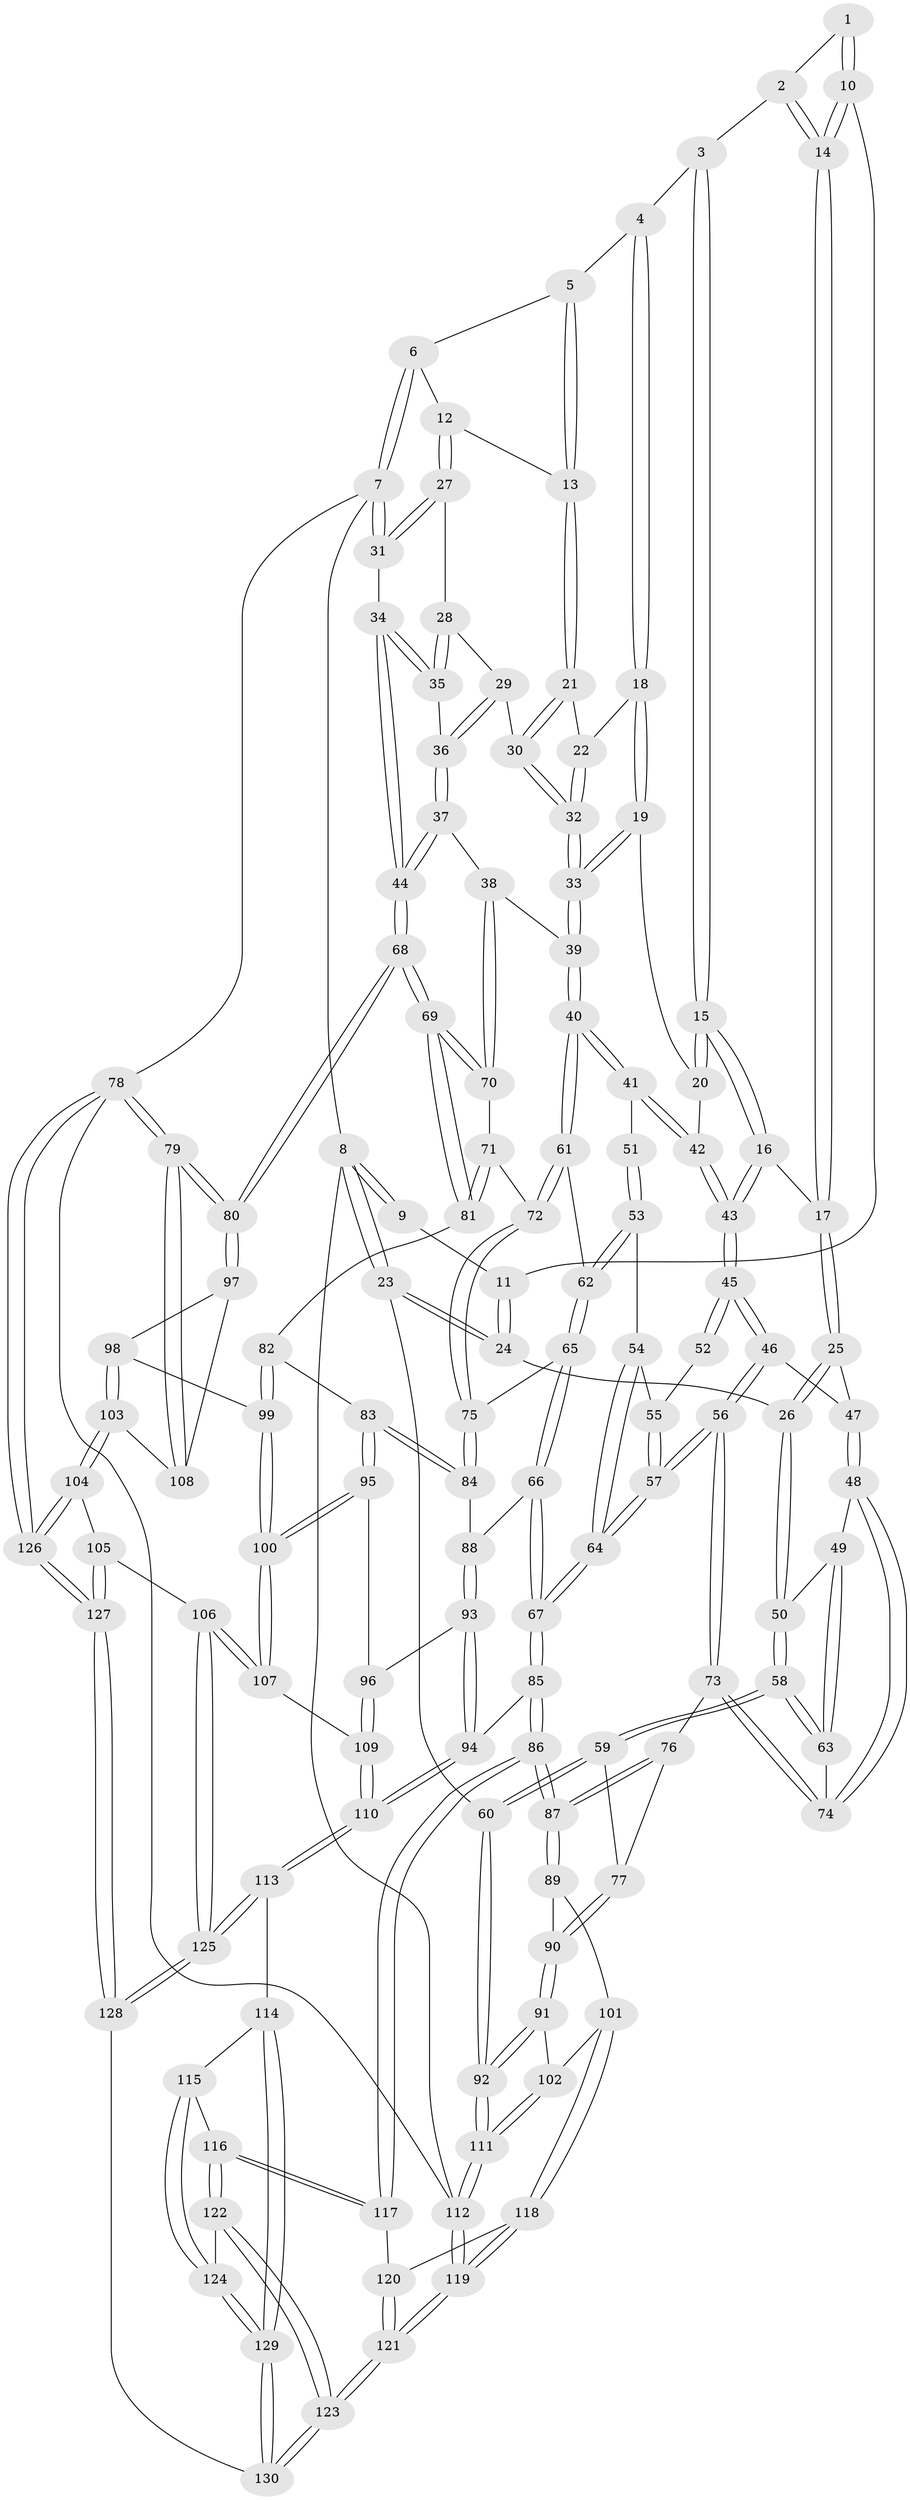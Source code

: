 // coarse degree distribution, {3: 0.18461538461538463, 4: 0.3384615384615385, 5: 0.26153846153846155, 6: 0.13846153846153847, 8: 0.015384615384615385, 2: 0.046153846153846156, 7: 0.015384615384615385}
// Generated by graph-tools (version 1.1) at 2025/07/03/04/25 22:07:02]
// undirected, 130 vertices, 322 edges
graph export_dot {
graph [start="1"]
  node [color=gray90,style=filled];
  1 [pos="+0.2794899731762183+0"];
  2 [pos="+0.3493004724113935+0"];
  3 [pos="+0.35137797152813033+0"];
  4 [pos="+0.6555755833758641+0"];
  5 [pos="+0.6891414658265372+0"];
  6 [pos="+0.9122893350981848+0"];
  7 [pos="+1+0"];
  8 [pos="+0+0"];
  9 [pos="+0.1453934870100201+0"];
  10 [pos="+0.2043846121558102+0.04805523073928927"];
  11 [pos="+0.12495453161970567+0.10087443817947986"];
  12 [pos="+0.9107548344264339+0.08768106793680609"];
  13 [pos="+0.8579913072869861+0.08191587004415378"];
  14 [pos="+0.25128102061908697+0.15242428051080642"];
  15 [pos="+0.4034720140711223+0.21599841574641873"];
  16 [pos="+0.4020518015875444+0.21773542010133282"];
  17 [pos="+0.27009697833971086+0.21019017956439895"];
  18 [pos="+0.6555980586354065+0"];
  19 [pos="+0.5422662137461035+0.17588282836946884"];
  20 [pos="+0.5326954011445438+0.17933005742441713"];
  21 [pos="+0.7598297806790654+0.10593442639109761"];
  22 [pos="+0.7402984483800081+0.09686870081261625"];
  23 [pos="+0+0.15861553465214562"];
  24 [pos="+0.004544649471935091+0.2209033317677596"];
  25 [pos="+0.13348827499680693+0.2577573746621798"];
  26 [pos="+0.08266309435359655+0.2599575623079217"];
  27 [pos="+0.9208582524222843+0.10315897904411221"];
  28 [pos="+0.9048676165580795+0.15437010632395734"];
  29 [pos="+0.8437885925158393+0.20344047075159477"];
  30 [pos="+0.8327793186304966+0.19806932647937023"];
  31 [pos="+1+0.0922370792207618"];
  32 [pos="+0.6984227722572787+0.24019502674113966"];
  33 [pos="+0.6764763976599574+0.2666250054156368"];
  34 [pos="+1+0.28533593036634514"];
  35 [pos="+1+0.2505200458352326"];
  36 [pos="+0.8603081189132823+0.3019134873941972"];
  37 [pos="+0.8429489588408196+0.34270433713063786"];
  38 [pos="+0.7954673126540823+0.37325438199425"];
  39 [pos="+0.7034093357773195+0.36289307113963903"];
  40 [pos="+0.6857375211963175+0.3791205170053744"];
  41 [pos="+0.6198264378547589+0.3700479754230582"];
  42 [pos="+0.5754650211063129+0.32180762851360706"];
  43 [pos="+0.4078539749044198+0.271488079848562"];
  44 [pos="+1+0.5021271005545285"];
  45 [pos="+0.4084487162072427+0.28176951493348595"];
  46 [pos="+0.3707849069439129+0.3991622442160795"];
  47 [pos="+0.23435984254131545+0.37458869528639893"];
  48 [pos="+0.20575143526802683+0.47249794696667724"];
  49 [pos="+0.15344052582897755+0.4258390739796793"];
  50 [pos="+0.08983877665013608+0.29992366184003094"];
  51 [pos="+0.5847663125036845+0.3721768068035313"];
  52 [pos="+0.5245510275158474+0.3697503620392828"];
  53 [pos="+0.5445889939239+0.4458447513381678"];
  54 [pos="+0.5324747871467839+0.4441015216614934"];
  55 [pos="+0.5227967638522422+0.4011275794062095"];
  56 [pos="+0.3719964115868485+0.5138158684774433"];
  57 [pos="+0.3723917287021491+0.5145276152611878"];
  58 [pos="+0.05272939252876862+0.5115263109260978"];
  59 [pos="+0.019001950280880354+0.5616604982435606"];
  60 [pos="+0+0.5911028860003527"];
  61 [pos="+0.6730109847808601+0.41405463643809254"];
  62 [pos="+0.6183636892138757+0.47092434763252794"];
  63 [pos="+0.08184587428055473+0.49704217803128486"];
  64 [pos="+0.398598390667614+0.5694733431688358"];
  65 [pos="+0.58490146326388+0.5570434774818407"];
  66 [pos="+0.5605900936943663+0.5746942111993727"];
  67 [pos="+0.4150348471837909+0.6312343517068435"];
  68 [pos="+1+0.5750612656071756"];
  69 [pos="+1+0.5734338123264706"];
  70 [pos="+0.8075290888876617+0.40902928002248184"];
  71 [pos="+0.8210299300612078+0.5524598985413438"];
  72 [pos="+0.7369748031456861+0.5750906271034021"];
  73 [pos="+0.2122738471771075+0.48388058326963684"];
  74 [pos="+0.20947510657402033+0.4803952981185015"];
  75 [pos="+0.727391247833241+0.5851616276296758"];
  76 [pos="+0.15079351940648875+0.5840366061834356"];
  77 [pos="+0.08750030581936445+0.5908074117638367"];
  78 [pos="+1+1"];
  79 [pos="+1+1"];
  80 [pos="+1+0.6204606555974345"];
  81 [pos="+0.8909355224226739+0.5898668947605185"];
  82 [pos="+0.8338822617755824+0.6899093246844984"];
  83 [pos="+0.7291515857692579+0.6891043166747491"];
  84 [pos="+0.7160768790396461+0.6618882722389663"];
  85 [pos="+0.41141988495881776+0.6458792581051223"];
  86 [pos="+0.35418366246782795+0.7133895589131964"];
  87 [pos="+0.3245096105170113+0.7064481717955347"];
  88 [pos="+0.6608214837764546+0.6633651466522751"];
  89 [pos="+0.16665170156550926+0.7262394544606025"];
  90 [pos="+0.11885219213522168+0.7142169346782811"];
  91 [pos="+0.08171680497890224+0.7390799382042281"];
  92 [pos="+0+0.7183356126317526"];
  93 [pos="+0.5821848671302354+0.7204917733105095"];
  94 [pos="+0.5330434953013616+0.7154598998893258"];
  95 [pos="+0.7289948449161994+0.68980472699619"];
  96 [pos="+0.6445749546806395+0.7585387440087834"];
  97 [pos="+0.9348789744583572+0.7480119079069808"];
  98 [pos="+0.8640362014344622+0.7427921644636296"];
  99 [pos="+0.8493426252331054+0.7341676815655415"];
  100 [pos="+0.7607038436616104+0.8216707632970033"];
  101 [pos="+0.13685277007958727+0.8186510480068866"];
  102 [pos="+0.09300082042926165+0.7999158386003149"];
  103 [pos="+0.8733645750155419+0.8620108010230979"];
  104 [pos="+0.8368925391616722+0.8814202735931166"];
  105 [pos="+0.8165763313788619+0.882749156424995"];
  106 [pos="+0.7810113311485892+0.8716626812604221"];
  107 [pos="+0.757983684722194+0.834568968158667"];
  108 [pos="+0.9028789595904169+0.8569651425856651"];
  109 [pos="+0.6639505110104359+0.8246235252760975"];
  110 [pos="+0.591644789829989+0.8795381355444561"];
  111 [pos="+0+1"];
  112 [pos="+0+1"];
  113 [pos="+0.5847740740352748+0.8935293441212073"];
  114 [pos="+0.5620549571143572+0.9058618376652257"];
  115 [pos="+0.40501775085730557+0.7914050512233259"];
  116 [pos="+0.3589513875256404+0.7361929197066313"];
  117 [pos="+0.3537143672929959+0.7203326378577035"];
  118 [pos="+0.14958906292193128+0.8384616309027082"];
  119 [pos="+0+1"];
  120 [pos="+0.26708881937690315+0.802811425914646"];
  121 [pos="+0.02927423229358881+1"];
  122 [pos="+0.3372726728928293+0.9357259542541543"];
  123 [pos="+0.05820230348506213+1"];
  124 [pos="+0.4512702993121075+0.9590002177185613"];
  125 [pos="+0.702472534442392+0.9764437816280056"];
  126 [pos="+1+1"];
  127 [pos="+0.8426838536674844+1"];
  128 [pos="+0.722968744631976+1"];
  129 [pos="+0.5053704057534507+1"];
  130 [pos="+0.503246333810168+1"];
  1 -- 2;
  1 -- 10;
  1 -- 10;
  2 -- 3;
  2 -- 14;
  2 -- 14;
  3 -- 4;
  3 -- 15;
  3 -- 15;
  4 -- 5;
  4 -- 18;
  4 -- 18;
  5 -- 6;
  5 -- 13;
  5 -- 13;
  6 -- 7;
  6 -- 7;
  6 -- 12;
  7 -- 8;
  7 -- 31;
  7 -- 31;
  7 -- 78;
  8 -- 9;
  8 -- 9;
  8 -- 23;
  8 -- 23;
  8 -- 112;
  9 -- 11;
  10 -- 11;
  10 -- 14;
  10 -- 14;
  11 -- 24;
  11 -- 24;
  12 -- 13;
  12 -- 27;
  12 -- 27;
  13 -- 21;
  13 -- 21;
  14 -- 17;
  14 -- 17;
  15 -- 16;
  15 -- 16;
  15 -- 20;
  15 -- 20;
  16 -- 17;
  16 -- 43;
  16 -- 43;
  17 -- 25;
  17 -- 25;
  18 -- 19;
  18 -- 19;
  18 -- 22;
  19 -- 20;
  19 -- 33;
  19 -- 33;
  20 -- 42;
  21 -- 22;
  21 -- 30;
  21 -- 30;
  22 -- 32;
  22 -- 32;
  23 -- 24;
  23 -- 24;
  23 -- 60;
  24 -- 26;
  25 -- 26;
  25 -- 26;
  25 -- 47;
  26 -- 50;
  26 -- 50;
  27 -- 28;
  27 -- 31;
  27 -- 31;
  28 -- 29;
  28 -- 35;
  28 -- 35;
  29 -- 30;
  29 -- 36;
  29 -- 36;
  30 -- 32;
  30 -- 32;
  31 -- 34;
  32 -- 33;
  32 -- 33;
  33 -- 39;
  33 -- 39;
  34 -- 35;
  34 -- 35;
  34 -- 44;
  34 -- 44;
  35 -- 36;
  36 -- 37;
  36 -- 37;
  37 -- 38;
  37 -- 44;
  37 -- 44;
  38 -- 39;
  38 -- 70;
  38 -- 70;
  39 -- 40;
  39 -- 40;
  40 -- 41;
  40 -- 41;
  40 -- 61;
  40 -- 61;
  41 -- 42;
  41 -- 42;
  41 -- 51;
  42 -- 43;
  42 -- 43;
  43 -- 45;
  43 -- 45;
  44 -- 68;
  44 -- 68;
  45 -- 46;
  45 -- 46;
  45 -- 52;
  45 -- 52;
  46 -- 47;
  46 -- 56;
  46 -- 56;
  47 -- 48;
  47 -- 48;
  48 -- 49;
  48 -- 74;
  48 -- 74;
  49 -- 50;
  49 -- 63;
  49 -- 63;
  50 -- 58;
  50 -- 58;
  51 -- 53;
  51 -- 53;
  52 -- 55;
  53 -- 54;
  53 -- 62;
  53 -- 62;
  54 -- 55;
  54 -- 64;
  54 -- 64;
  55 -- 57;
  55 -- 57;
  56 -- 57;
  56 -- 57;
  56 -- 73;
  56 -- 73;
  57 -- 64;
  57 -- 64;
  58 -- 59;
  58 -- 59;
  58 -- 63;
  58 -- 63;
  59 -- 60;
  59 -- 60;
  59 -- 77;
  60 -- 92;
  60 -- 92;
  61 -- 62;
  61 -- 72;
  61 -- 72;
  62 -- 65;
  62 -- 65;
  63 -- 74;
  64 -- 67;
  64 -- 67;
  65 -- 66;
  65 -- 66;
  65 -- 75;
  66 -- 67;
  66 -- 67;
  66 -- 88;
  67 -- 85;
  67 -- 85;
  68 -- 69;
  68 -- 69;
  68 -- 80;
  68 -- 80;
  69 -- 70;
  69 -- 70;
  69 -- 81;
  69 -- 81;
  70 -- 71;
  71 -- 72;
  71 -- 81;
  71 -- 81;
  72 -- 75;
  72 -- 75;
  73 -- 74;
  73 -- 74;
  73 -- 76;
  75 -- 84;
  75 -- 84;
  76 -- 77;
  76 -- 87;
  76 -- 87;
  77 -- 90;
  77 -- 90;
  78 -- 79;
  78 -- 79;
  78 -- 126;
  78 -- 126;
  78 -- 112;
  79 -- 80;
  79 -- 80;
  79 -- 108;
  79 -- 108;
  80 -- 97;
  80 -- 97;
  81 -- 82;
  82 -- 83;
  82 -- 99;
  82 -- 99;
  83 -- 84;
  83 -- 84;
  83 -- 95;
  83 -- 95;
  84 -- 88;
  85 -- 86;
  85 -- 86;
  85 -- 94;
  86 -- 87;
  86 -- 87;
  86 -- 117;
  86 -- 117;
  87 -- 89;
  87 -- 89;
  88 -- 93;
  88 -- 93;
  89 -- 90;
  89 -- 101;
  90 -- 91;
  90 -- 91;
  91 -- 92;
  91 -- 92;
  91 -- 102;
  92 -- 111;
  92 -- 111;
  93 -- 94;
  93 -- 94;
  93 -- 96;
  94 -- 110;
  94 -- 110;
  95 -- 96;
  95 -- 100;
  95 -- 100;
  96 -- 109;
  96 -- 109;
  97 -- 98;
  97 -- 108;
  98 -- 99;
  98 -- 103;
  98 -- 103;
  99 -- 100;
  99 -- 100;
  100 -- 107;
  100 -- 107;
  101 -- 102;
  101 -- 118;
  101 -- 118;
  102 -- 111;
  102 -- 111;
  103 -- 104;
  103 -- 104;
  103 -- 108;
  104 -- 105;
  104 -- 126;
  104 -- 126;
  105 -- 106;
  105 -- 127;
  105 -- 127;
  106 -- 107;
  106 -- 107;
  106 -- 125;
  106 -- 125;
  107 -- 109;
  109 -- 110;
  109 -- 110;
  110 -- 113;
  110 -- 113;
  111 -- 112;
  111 -- 112;
  112 -- 119;
  112 -- 119;
  113 -- 114;
  113 -- 125;
  113 -- 125;
  114 -- 115;
  114 -- 129;
  114 -- 129;
  115 -- 116;
  115 -- 124;
  115 -- 124;
  116 -- 117;
  116 -- 117;
  116 -- 122;
  116 -- 122;
  117 -- 120;
  118 -- 119;
  118 -- 119;
  118 -- 120;
  119 -- 121;
  119 -- 121;
  120 -- 121;
  120 -- 121;
  121 -- 123;
  121 -- 123;
  122 -- 123;
  122 -- 123;
  122 -- 124;
  123 -- 130;
  123 -- 130;
  124 -- 129;
  124 -- 129;
  125 -- 128;
  125 -- 128;
  126 -- 127;
  126 -- 127;
  127 -- 128;
  127 -- 128;
  128 -- 130;
  129 -- 130;
  129 -- 130;
}
